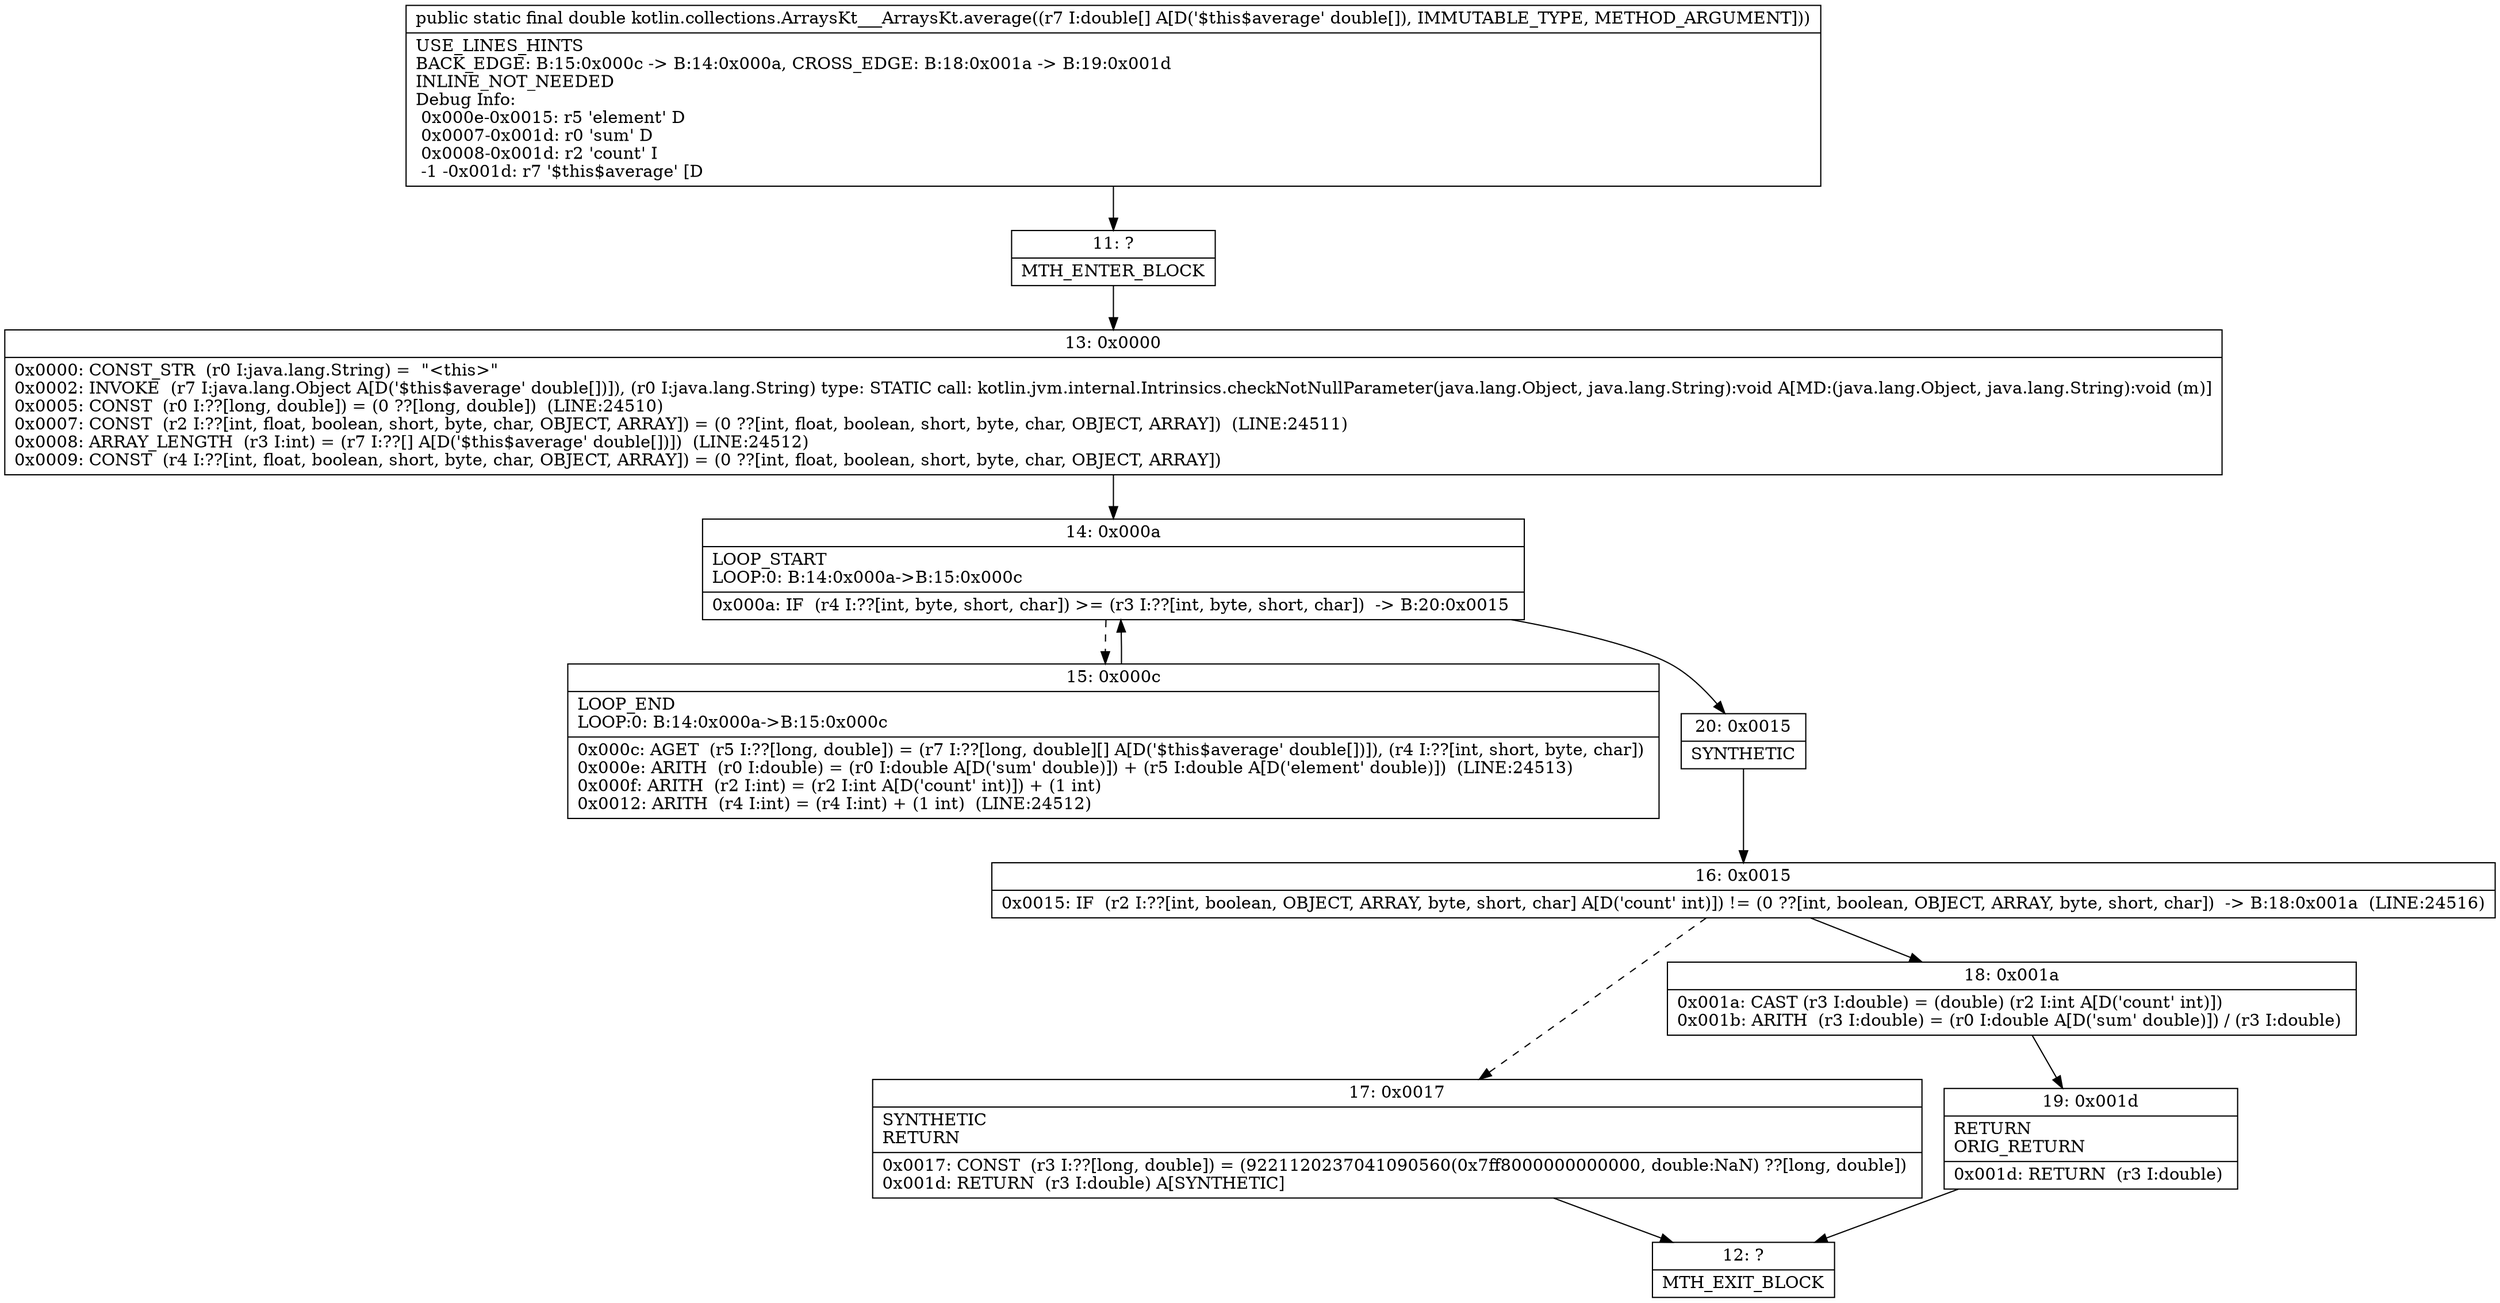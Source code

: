 digraph "CFG forkotlin.collections.ArraysKt___ArraysKt.average([D)D" {
Node_11 [shape=record,label="{11\:\ ?|MTH_ENTER_BLOCK\l}"];
Node_13 [shape=record,label="{13\:\ 0x0000|0x0000: CONST_STR  (r0 I:java.lang.String) =  \"\<this\>\" \l0x0002: INVOKE  (r7 I:java.lang.Object A[D('$this$average' double[])]), (r0 I:java.lang.String) type: STATIC call: kotlin.jvm.internal.Intrinsics.checkNotNullParameter(java.lang.Object, java.lang.String):void A[MD:(java.lang.Object, java.lang.String):void (m)]\l0x0005: CONST  (r0 I:??[long, double]) = (0 ??[long, double])  (LINE:24510)\l0x0007: CONST  (r2 I:??[int, float, boolean, short, byte, char, OBJECT, ARRAY]) = (0 ??[int, float, boolean, short, byte, char, OBJECT, ARRAY])  (LINE:24511)\l0x0008: ARRAY_LENGTH  (r3 I:int) = (r7 I:??[] A[D('$this$average' double[])])  (LINE:24512)\l0x0009: CONST  (r4 I:??[int, float, boolean, short, byte, char, OBJECT, ARRAY]) = (0 ??[int, float, boolean, short, byte, char, OBJECT, ARRAY]) \l}"];
Node_14 [shape=record,label="{14\:\ 0x000a|LOOP_START\lLOOP:0: B:14:0x000a\-\>B:15:0x000c\l|0x000a: IF  (r4 I:??[int, byte, short, char]) \>= (r3 I:??[int, byte, short, char])  \-\> B:20:0x0015 \l}"];
Node_15 [shape=record,label="{15\:\ 0x000c|LOOP_END\lLOOP:0: B:14:0x000a\-\>B:15:0x000c\l|0x000c: AGET  (r5 I:??[long, double]) = (r7 I:??[long, double][] A[D('$this$average' double[])]), (r4 I:??[int, short, byte, char]) \l0x000e: ARITH  (r0 I:double) = (r0 I:double A[D('sum' double)]) + (r5 I:double A[D('element' double)])  (LINE:24513)\l0x000f: ARITH  (r2 I:int) = (r2 I:int A[D('count' int)]) + (1 int) \l0x0012: ARITH  (r4 I:int) = (r4 I:int) + (1 int)  (LINE:24512)\l}"];
Node_20 [shape=record,label="{20\:\ 0x0015|SYNTHETIC\l}"];
Node_16 [shape=record,label="{16\:\ 0x0015|0x0015: IF  (r2 I:??[int, boolean, OBJECT, ARRAY, byte, short, char] A[D('count' int)]) != (0 ??[int, boolean, OBJECT, ARRAY, byte, short, char])  \-\> B:18:0x001a  (LINE:24516)\l}"];
Node_17 [shape=record,label="{17\:\ 0x0017|SYNTHETIC\lRETURN\l|0x0017: CONST  (r3 I:??[long, double]) = (9221120237041090560(0x7ff8000000000000, double:NaN) ??[long, double]) \l0x001d: RETURN  (r3 I:double) A[SYNTHETIC]\l}"];
Node_12 [shape=record,label="{12\:\ ?|MTH_EXIT_BLOCK\l}"];
Node_18 [shape=record,label="{18\:\ 0x001a|0x001a: CAST (r3 I:double) = (double) (r2 I:int A[D('count' int)]) \l0x001b: ARITH  (r3 I:double) = (r0 I:double A[D('sum' double)]) \/ (r3 I:double) \l}"];
Node_19 [shape=record,label="{19\:\ 0x001d|RETURN\lORIG_RETURN\l|0x001d: RETURN  (r3 I:double) \l}"];
MethodNode[shape=record,label="{public static final double kotlin.collections.ArraysKt___ArraysKt.average((r7 I:double[] A[D('$this$average' double[]), IMMUTABLE_TYPE, METHOD_ARGUMENT]))  | USE_LINES_HINTS\lBACK_EDGE: B:15:0x000c \-\> B:14:0x000a, CROSS_EDGE: B:18:0x001a \-\> B:19:0x001d\lINLINE_NOT_NEEDED\lDebug Info:\l  0x000e\-0x0015: r5 'element' D\l  0x0007\-0x001d: r0 'sum' D\l  0x0008\-0x001d: r2 'count' I\l  \-1 \-0x001d: r7 '$this$average' [D\l}"];
MethodNode -> Node_11;Node_11 -> Node_13;
Node_13 -> Node_14;
Node_14 -> Node_15[style=dashed];
Node_14 -> Node_20;
Node_15 -> Node_14;
Node_20 -> Node_16;
Node_16 -> Node_17[style=dashed];
Node_16 -> Node_18;
Node_17 -> Node_12;
Node_18 -> Node_19;
Node_19 -> Node_12;
}

